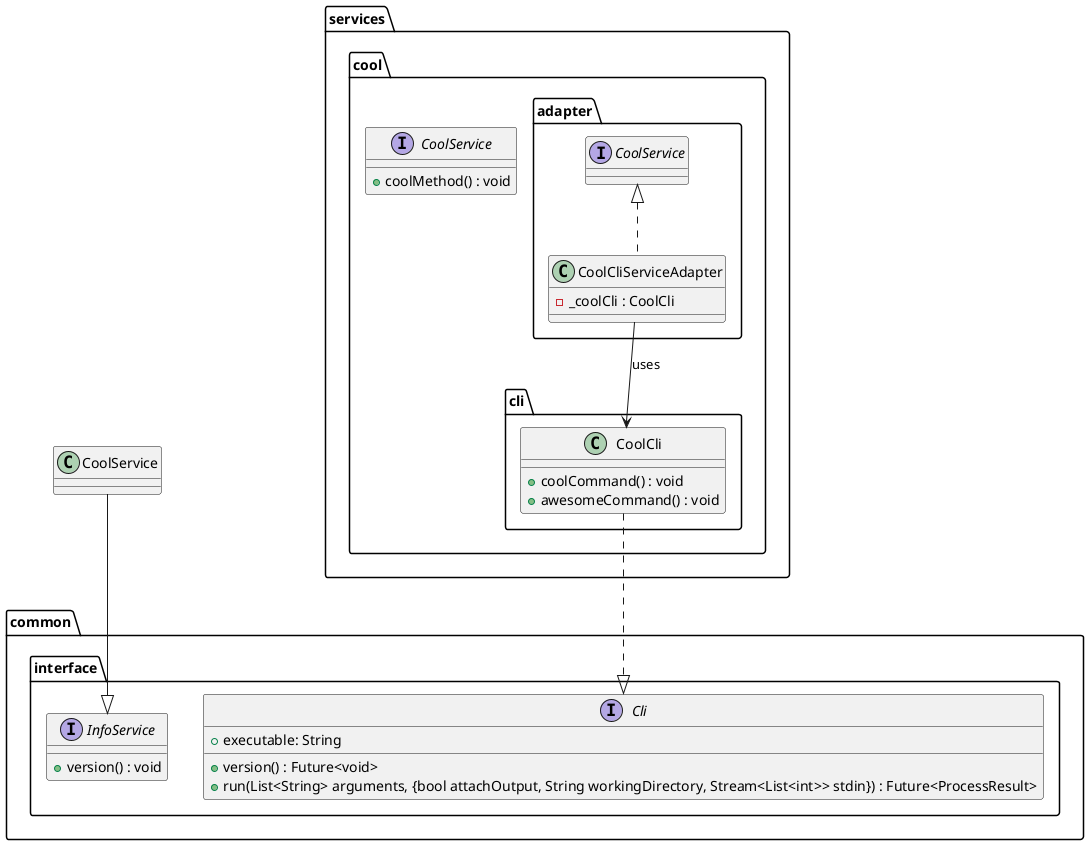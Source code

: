 @startuml cli_interfaces_class_diagram

package services {
    package cool as services.cool {
        interface CoolService{
            + coolMethod() : void
        }

        package adapter {
            class CoolCliServiceAdapter implements CoolService {
                - _coolCli : CoolCli
            }
       }

        package cli {
            class CoolCli {
                + coolCommand() : void
                + awesomeCommand() : void
            }
        }
    }
}


package common {
    package interface as common.interface {
        interface Cli {
            + executable: String
            + version() : Future<void>
            + run(List<String> arguments, {bool attachOutput, String workingDirectory, Stream<List<int>> stdin}) : Future<ProcessResult>
        }

        interface InfoService {
            + version() : void
        }
    }
}

CoolCliServiceAdapter -down-> CoolCli : uses

CoolService --|> InfoService
CoolCli ..|> Cli

@enduml
